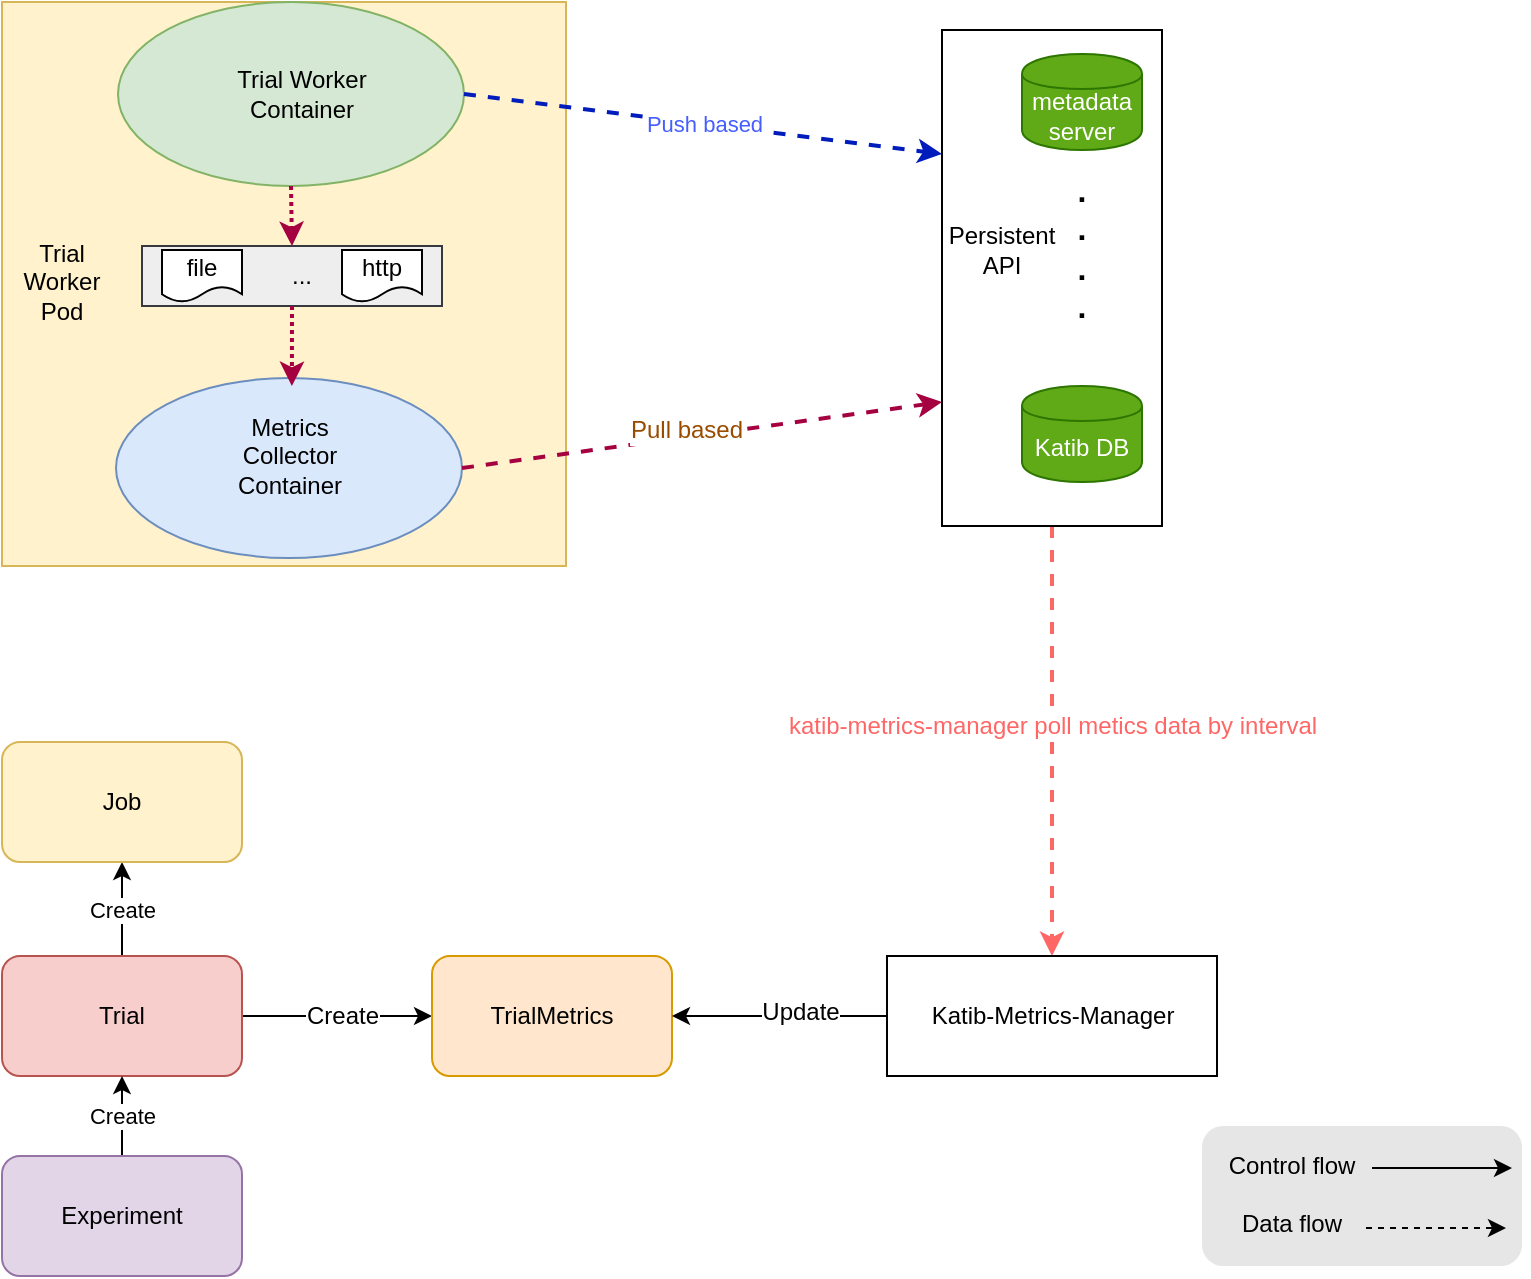 <mxfile version="10.9.8" type="github"><diagram id="IQWQ45eyvSHsyr0ls5EM" name="Page-1"><mxGraphModel dx="1186" dy="814" grid="1" gridSize="10" guides="1" tooltips="1" connect="1" arrows="1" fold="1" page="1" pageScale="1" pageWidth="850" pageHeight="1100" math="0" shadow="0"><root><mxCell id="0"/><mxCell id="1" parent="0"/><mxCell id="P4KpM_NsolUiYiVklUG--30" value="" style="rounded=1;whiteSpace=wrap;html=1;strokeColor=none;fillColor=#E6E6E6;" vertex="1" parent="1"><mxGeometry x="670" y="895" width="160" height="70" as="geometry"/></mxCell><mxCell id="QMdrC8liKdnkrzWwinGD-1" value="" style="whiteSpace=wrap;html=1;aspect=fixed;fillColor=#fff2cc;strokeColor=#d6b656;" parent="1" vertex="1"><mxGeometry x="70" y="333" width="282" height="282" as="geometry"/></mxCell><mxCell id="QMdrC8liKdnkrzWwinGD-17" value="" style="rounded=0;whiteSpace=wrap;html=1;fillColor=#eeeeee;strokeColor=#36393d;" parent="1" vertex="1"><mxGeometry x="140" y="455" width="150" height="30" as="geometry"/></mxCell><mxCell id="P4KpM_NsolUiYiVklUG--22" value="" style="edgeStyle=orthogonalEdgeStyle;rounded=0;orthogonalLoop=1;jettySize=auto;html=1;dashed=1;strokeWidth=2;entryX=0.5;entryY=0;entryDx=0;entryDy=0;strokeColor=#FF6666;" edge="1" parent="1" source="QMdrC8liKdnkrzWwinGD-9" target="P4KpM_NsolUiYiVklUG--15"><mxGeometry relative="1" as="geometry"><mxPoint x="595" y="675" as="targetPoint"/></mxGeometry></mxCell><mxCell id="P4KpM_NsolUiYiVklUG--23" value="&lt;font color=&quot;#ff6666&quot;&gt;katib-metrics-manager poll metics data by interval&lt;/font&gt;" style="text;html=1;resizable=0;points=[];align=center;verticalAlign=middle;labelBackgroundColor=#ffffff;" vertex="1" connectable="0" parent="P4KpM_NsolUiYiVklUG--22"><mxGeometry x="-0.07" relative="1" as="geometry"><mxPoint as="offset"/></mxGeometry></mxCell><mxCell id="QMdrC8liKdnkrzWwinGD-9" value="" style="rounded=0;whiteSpace=wrap;html=1;" parent="1" vertex="1"><mxGeometry x="540" y="347" width="110" height="248" as="geometry"/></mxCell><mxCell id="QMdrC8liKdnkrzWwinGD-2" value="" style="ellipse;whiteSpace=wrap;html=1;fillColor=#d5e8d4;strokeColor=#82b366;" parent="1" vertex="1"><mxGeometry x="128" y="333" width="173" height="92" as="geometry"/></mxCell><mxCell id="QMdrC8liKdnkrzWwinGD-3" value="" style="ellipse;whiteSpace=wrap;html=1;fillColor=#dae8fc;strokeColor=#6c8ebf;" parent="1" vertex="1"><mxGeometry x="127" y="521" width="173" height="90" as="geometry"/></mxCell><mxCell id="QMdrC8liKdnkrzWwinGD-6" value="file" style="shape=document;whiteSpace=wrap;html=1;boundedLbl=1;" parent="1" vertex="1"><mxGeometry x="150" y="457" width="40" height="26" as="geometry"/></mxCell><mxCell id="QMdrC8liKdnkrzWwinGD-7" value="Katib DB" style="shape=cylinder;whiteSpace=wrap;html=1;boundedLbl=1;backgroundOutline=1;fillColor=#60a917;strokeColor=#2D7600;fontColor=#ffffff;" parent="1" vertex="1"><mxGeometry x="580" y="525" width="60" height="48" as="geometry"/></mxCell><mxCell id="QMdrC8liKdnkrzWwinGD-8" value="metadata server" style="shape=cylinder;whiteSpace=wrap;html=1;boundedLbl=1;backgroundOutline=1;fillColor=#60a917;strokeColor=#2D7600;fontColor=#ffffff;" parent="1" vertex="1"><mxGeometry x="580" y="359" width="60" height="48" as="geometry"/></mxCell><mxCell id="QMdrC8liKdnkrzWwinGD-14" value="&lt;font style=&quot;font-size: 16px&quot;&gt;&lt;b&gt;.&lt;br&gt;.&lt;br&gt;.&lt;br&gt;.&lt;/b&gt;&lt;/font&gt;" style="text;html=1;strokeColor=none;fillColor=none;align=center;verticalAlign=middle;whiteSpace=wrap;rounded=0;" parent="1" vertex="1"><mxGeometry x="590" y="446" width="40" height="20" as="geometry"/></mxCell><mxCell id="QMdrC8liKdnkrzWwinGD-18" value="..." style="text;html=1;strokeColor=none;fillColor=none;align=center;verticalAlign=middle;whiteSpace=wrap;rounded=0;" parent="1" vertex="1"><mxGeometry x="200" y="460" width="40" height="20" as="geometry"/></mxCell><mxCell id="QMdrC8liKdnkrzWwinGD-20" value="&lt;font color=&quot;#455eff&quot;&gt;Push based&lt;/font&gt;" style="endArrow=classic;html=1;exitX=1;exitY=0.5;exitDx=0;exitDy=0;entryX=0;entryY=0.25;entryDx=0;entryDy=0;fillColor=#0050ef;strokeColor=#001DBC;strokeWidth=2;dashed=1;" parent="1" source="QMdrC8liKdnkrzWwinGD-2" target="QMdrC8liKdnkrzWwinGD-9" edge="1"><mxGeometry width="50" height="50" relative="1" as="geometry"><mxPoint x="70" y="685" as="sourcePoint"/><mxPoint x="550" y="415" as="targetPoint"/></mxGeometry></mxCell><mxCell id="QMdrC8liKdnkrzWwinGD-21" value="" style="endArrow=classic;html=1;exitX=1;exitY=0.5;exitDx=0;exitDy=0;entryX=0;entryY=0.75;entryDx=0;entryDy=0;fillColor=#d80073;strokeColor=#A50040;strokeWidth=2;dashed=1;" parent="1" source="QMdrC8liKdnkrzWwinGD-3" target="QMdrC8liKdnkrzWwinGD-9" edge="1"><mxGeometry width="50" height="50" relative="1" as="geometry"><mxPoint x="360" y="475" as="sourcePoint"/><mxPoint x="560" y="425" as="targetPoint"/></mxGeometry></mxCell><mxCell id="P4KpM_NsolUiYiVklUG--1" value="&lt;font color=&quot;#994c00&quot;&gt;Pull based&lt;/font&gt;" style="text;html=1;resizable=0;points=[];align=center;verticalAlign=middle;labelBackgroundColor=#ffffff;" vertex="1" connectable="0" parent="QMdrC8liKdnkrzWwinGD-21"><mxGeometry x="-0.063" y="4" relative="1" as="geometry"><mxPoint as="offset"/></mxGeometry></mxCell><mxCell id="QMdrC8liKdnkrzWwinGD-22" value="" style="endArrow=classic;html=1;exitX=0.5;exitY=1;exitDx=0;exitDy=0;entryX=0.5;entryY=0;entryDx=0;entryDy=0;dashed=1;dashPattern=1 1;fillColor=#d80073;strokeColor=#A50040;strokeWidth=2;" parent="1" source="QMdrC8liKdnkrzWwinGD-2" target="QMdrC8liKdnkrzWwinGD-17" edge="1"><mxGeometry width="50" height="50" relative="1" as="geometry"><mxPoint x="-100" y="615" as="sourcePoint"/><mxPoint x="-50" y="565" as="targetPoint"/></mxGeometry></mxCell><mxCell id="QMdrC8liKdnkrzWwinGD-23" value="" style="endArrow=classic;html=1;exitX=0.5;exitY=1;exitDx=0;exitDy=0;entryX=0.514;entryY=0.681;entryDx=0;entryDy=0;entryPerimeter=0;dashed=1;dashPattern=1 1;fillColor=#d80073;strokeColor=#A50040;strokeWidth=2;" parent="1" source="QMdrC8liKdnkrzWwinGD-17" target="QMdrC8liKdnkrzWwinGD-1" edge="1"><mxGeometry width="50" height="50" relative="1" as="geometry"><mxPoint x="224" y="435" as="sourcePoint"/><mxPoint x="225" y="465" as="targetPoint"/></mxGeometry></mxCell><mxCell id="QMdrC8liKdnkrzWwinGD-28" value="http" style="shape=document;whiteSpace=wrap;html=1;boundedLbl=1;" parent="1" vertex="1"><mxGeometry x="240" y="457" width="40" height="26" as="geometry"/></mxCell><mxCell id="QMdrC8liKdnkrzWwinGD-29" value="Trial Worker Container" style="text;html=1;strokeColor=none;fillColor=none;align=center;verticalAlign=middle;whiteSpace=wrap;rounded=0;" parent="1" vertex="1"><mxGeometry x="180" y="373" width="80" height="12" as="geometry"/></mxCell><mxCell id="QMdrC8liKdnkrzWwinGD-30" value="Metrics&lt;br&gt;Collector Container" style="text;html=1;strokeColor=none;fillColor=none;align=center;verticalAlign=middle;whiteSpace=wrap;rounded=0;" parent="1" vertex="1"><mxGeometry x="173.5" y="554" width="80" height="12" as="geometry"/></mxCell><mxCell id="QMdrC8liKdnkrzWwinGD-31" value="Persistent&lt;br&gt;API" style="text;html=1;strokeColor=none;fillColor=none;align=center;verticalAlign=middle;whiteSpace=wrap;rounded=0;" parent="1" vertex="1"><mxGeometry x="550" y="447" width="40" height="20" as="geometry"/></mxCell><mxCell id="QMdrC8liKdnkrzWwinGD-33" value="Trial Worker&lt;br&gt;Pod" style="text;html=1;strokeColor=none;fillColor=none;align=center;verticalAlign=middle;whiteSpace=wrap;rounded=0;" parent="1" vertex="1"><mxGeometry x="80" y="451" width="40" height="44" as="geometry"/></mxCell><mxCell id="P4KpM_NsolUiYiVklUG--5" value="" style="edgeStyle=orthogonalEdgeStyle;rounded=0;orthogonalLoop=1;jettySize=auto;html=1;strokeWidth=1;" edge="1" parent="1" source="P4KpM_NsolUiYiVklUG--3" target="P4KpM_NsolUiYiVklUG--4"><mxGeometry relative="1" as="geometry"/></mxCell><mxCell id="P4KpM_NsolUiYiVklUG--8" value="Create" style="text;html=1;resizable=0;points=[];align=center;verticalAlign=middle;labelBackgroundColor=#ffffff;" vertex="1" connectable="0" parent="P4KpM_NsolUiYiVklUG--5"><mxGeometry x="0.057" relative="1" as="geometry"><mxPoint as="offset"/></mxGeometry></mxCell><mxCell id="P4KpM_NsolUiYiVklUG--7" value="Create" style="edgeStyle=orthogonalEdgeStyle;rounded=0;orthogonalLoop=1;jettySize=auto;html=1;strokeWidth=1;" edge="1" parent="1" source="P4KpM_NsolUiYiVklUG--3" target="P4KpM_NsolUiYiVklUG--6"><mxGeometry relative="1" as="geometry"/></mxCell><mxCell id="P4KpM_NsolUiYiVklUG--3" value="Trial" style="rounded=1;whiteSpace=wrap;html=1;fillColor=#f8cecc;strokeColor=#b85450;" vertex="1" parent="1"><mxGeometry x="70" y="810" width="120" height="60" as="geometry"/></mxCell><mxCell id="P4KpM_NsolUiYiVklUG--6" value="Job" style="rounded=1;whiteSpace=wrap;html=1;fillColor=#fff2cc;strokeColor=#d6b656;" vertex="1" parent="1"><mxGeometry x="70" y="703" width="120" height="60" as="geometry"/></mxCell><mxCell id="P4KpM_NsolUiYiVklUG--4" value="TrialMetrics" style="rounded=1;whiteSpace=wrap;html=1;fillColor=#ffe6cc;strokeColor=#d79b00;" vertex="1" parent="1"><mxGeometry x="285" y="810" width="120" height="60" as="geometry"/></mxCell><mxCell id="P4KpM_NsolUiYiVklUG--17" value="" style="edgeStyle=orthogonalEdgeStyle;rounded=0;orthogonalLoop=1;jettySize=auto;html=1;strokeWidth=1;entryX=1;entryY=0.5;entryDx=0;entryDy=0;" edge="1" parent="1" source="P4KpM_NsolUiYiVklUG--15" target="P4KpM_NsolUiYiVklUG--4"><mxGeometry relative="1" as="geometry"><mxPoint x="432.5" y="840" as="targetPoint"/></mxGeometry></mxCell><mxCell id="P4KpM_NsolUiYiVklUG--18" value="Update" style="text;html=1;resizable=0;points=[];align=center;verticalAlign=middle;labelBackgroundColor=#ffffff;" vertex="1" connectable="0" parent="P4KpM_NsolUiYiVklUG--17"><mxGeometry x="-0.193" y="-2" relative="1" as="geometry"><mxPoint as="offset"/></mxGeometry></mxCell><mxCell id="P4KpM_NsolUiYiVklUG--15" value="&lt;span style=&quot;white-space: normal&quot;&gt;Katib-Metrics-Manager&lt;/span&gt;" style="rounded=0;whiteSpace=wrap;html=1;" vertex="1" parent="1"><mxGeometry x="512.5" y="810" width="165" height="60" as="geometry"/></mxCell><mxCell id="P4KpM_NsolUiYiVklUG--20" value="Create" style="edgeStyle=orthogonalEdgeStyle;rounded=0;orthogonalLoop=1;jettySize=auto;html=1;strokeWidth=1;" edge="1" parent="1" source="P4KpM_NsolUiYiVklUG--19" target="P4KpM_NsolUiYiVklUG--3"><mxGeometry relative="1" as="geometry"/></mxCell><mxCell id="P4KpM_NsolUiYiVklUG--19" value="Experiment" style="rounded=1;whiteSpace=wrap;html=1;fillColor=#e1d5e7;strokeColor=#9673a6;" vertex="1" parent="1"><mxGeometry x="70" y="910" width="120" height="60" as="geometry"/></mxCell><mxCell id="P4KpM_NsolUiYiVklUG--24" value="" style="endArrow=classic;html=1;strokeColor=#000000;strokeWidth=1;" edge="1" parent="1"><mxGeometry width="50" height="50" relative="1" as="geometry"><mxPoint x="755" y="916" as="sourcePoint"/><mxPoint x="825" y="916" as="targetPoint"/></mxGeometry></mxCell><mxCell id="P4KpM_NsolUiYiVklUG--25" value="" style="endArrow=classic;html=1;strokeColor=#000000;strokeWidth=1;dashed=1;" edge="1" parent="1"><mxGeometry width="50" height="50" relative="1" as="geometry"><mxPoint x="752" y="946" as="sourcePoint"/><mxPoint x="822" y="946" as="targetPoint"/></mxGeometry></mxCell><mxCell id="P4KpM_NsolUiYiVklUG--28" value="Control flow" style="text;html=1;strokeColor=none;fillColor=none;align=center;verticalAlign=middle;whiteSpace=wrap;rounded=0;" vertex="1" parent="1"><mxGeometry x="680" y="905" width="70" height="20" as="geometry"/></mxCell><mxCell id="P4KpM_NsolUiYiVklUG--29" value="Data flow" style="text;html=1;strokeColor=none;fillColor=none;align=center;verticalAlign=middle;whiteSpace=wrap;rounded=0;" vertex="1" parent="1"><mxGeometry x="680" y="934" width="70" height="20" as="geometry"/></mxCell></root></mxGraphModel></diagram></mxfile>